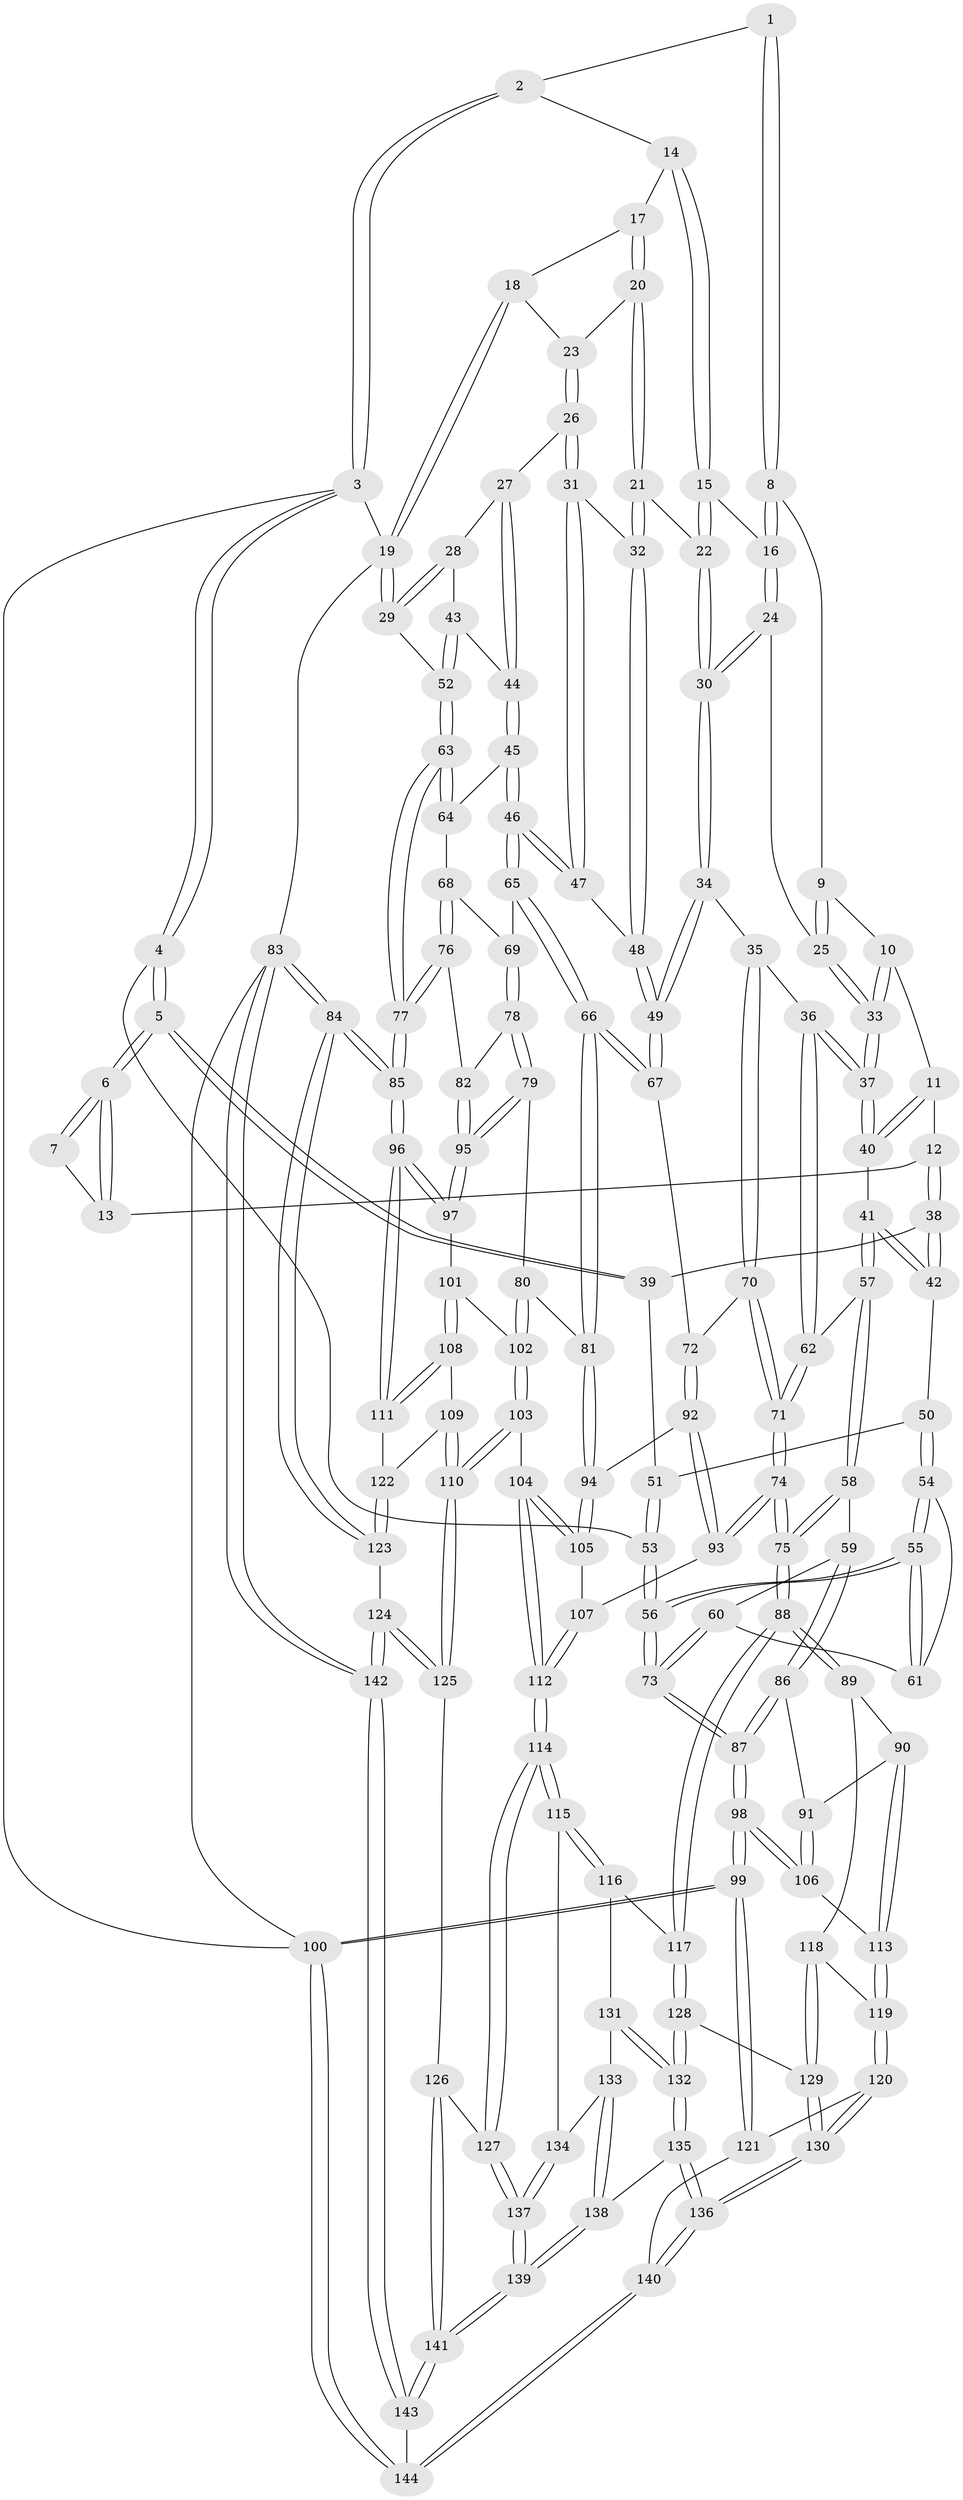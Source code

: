 // Generated by graph-tools (version 1.1) at 2025/38/03/09/25 02:38:51]
// undirected, 144 vertices, 357 edges
graph export_dot {
graph [start="1"]
  node [color=gray90,style=filled];
  1 [pos="+0.256901946957503+0"];
  2 [pos="+0.2754160180019897+0"];
  3 [pos="+0+0"];
  4 [pos="+0+0"];
  5 [pos="+0+0"];
  6 [pos="+0+0.0003747742571618251"];
  7 [pos="+0.1530748636717675+0.04084933551597371"];
  8 [pos="+0.2589110922314107+0"];
  9 [pos="+0.2511097733745223+0.05398985438225524"];
  10 [pos="+0.2083901598744367+0.150959379215819"];
  11 [pos="+0.19016634840522878+0.15838253294789692"];
  12 [pos="+0.1731955870072347+0.15718526420135812"];
  13 [pos="+0.15043734674429535+0.13692707473335003"];
  14 [pos="+0.557406572520417+0"];
  15 [pos="+0.4616257080166068+0.027464704313916982"];
  16 [pos="+0.40814506425459385+0.10652520141291649"];
  17 [pos="+0.5600721547338503+0"];
  18 [pos="+0.7334945079579093+0"];
  19 [pos="+1+0"];
  20 [pos="+0.5957460880554676+0.13576791159100926"];
  21 [pos="+0.5790397378554601+0.1900948057102868"];
  22 [pos="+0.5591578889674254+0.19772058697568662"];
  23 [pos="+0.7489352790825741+0.09389811442453722"];
  24 [pos="+0.4002599984862607+0.14347785543109762"];
  25 [pos="+0.3813768599339061+0.1552491698768455"];
  26 [pos="+0.7864555033396123+0.18296399634745028"];
  27 [pos="+0.8528279094439878+0.1748712394717972"];
  28 [pos="+0.9641018327163234+0.11014207465736542"];
  29 [pos="+1+0"];
  30 [pos="+0.525346924997954+0.2179815656945543"];
  31 [pos="+0.748637023846297+0.23938698548363171"];
  32 [pos="+0.6405167252597784+0.22229744898465464"];
  33 [pos="+0.3322448581350039+0.20744078433232072"];
  34 [pos="+0.4897580554638959+0.32883273475870195"];
  35 [pos="+0.4547395212086891+0.33855272261776553"];
  36 [pos="+0.34826785094774576+0.30973167132106366"];
  37 [pos="+0.33285525821675244+0.2739538274120589"];
  38 [pos="+0.1229807899820488+0.20462396959385856"];
  39 [pos="+0.0669309346067676+0.2348804260694447"];
  40 [pos="+0.20483848380210462+0.277100093902862"];
  41 [pos="+0.18384133009805875+0.3051280375280233"];
  42 [pos="+0.16168439909815316+0.2927850628466887"];
  43 [pos="+0.9475475731857425+0.2710978078287181"];
  44 [pos="+0.9260638705352895+0.30836751913103383"];
  45 [pos="+0.9272588497708496+0.3445511760676333"];
  46 [pos="+0.7833675103232806+0.36015970152194926"];
  47 [pos="+0.7611959474049464+0.32200668350668654"];
  48 [pos="+0.6119148785717806+0.35554352895700825"];
  49 [pos="+0.5665124169073612+0.39019443128014264"];
  50 [pos="+0.06875272246157915+0.2774091102118405"];
  51 [pos="+0.0665248370865669+0.27174633197688475"];
  52 [pos="+1+0.03397571687925885"];
  53 [pos="+0+0.3409338607936176"];
  54 [pos="+0.06700551963807615+0.31663314880449395"];
  55 [pos="+0+0.35570986365763824"];
  56 [pos="+0+0.3594136001244059"];
  57 [pos="+0.18356193059440096+0.39444882059801545"];
  58 [pos="+0.13974707043896967+0.4198754817104754"];
  59 [pos="+0.13274882995247458+0.42313965355394795"];
  60 [pos="+0.09376023657272221+0.38738885964945313"];
  61 [pos="+0.08373677634235363+0.373749143124569"];
  62 [pos="+0.2777470052128335+0.4056175964382787"];
  63 [pos="+1+0.3599051893732077"];
  64 [pos="+0.9291488716519619+0.34582327725209133"];
  65 [pos="+0.7793990798837214+0.37932915635526354"];
  66 [pos="+0.6670951207249619+0.489447597313095"];
  67 [pos="+0.5772843315217236+0.4258754431012465"];
  68 [pos="+0.9296922607638723+0.4521072205802271"];
  69 [pos="+0.8215493682553612+0.45322848236182167"];
  70 [pos="+0.4296319329074053+0.4186644742244142"];
  71 [pos="+0.35165030182560103+0.5498067818270471"];
  72 [pos="+0.5183135840344497+0.48999789622848894"];
  73 [pos="+0+0.4797780163649001"];
  74 [pos="+0.35942900751522544+0.6231334791510518"];
  75 [pos="+0.3560168975239323+0.6273145354366282"];
  76 [pos="+0.9402244696362454+0.4741595478694376"];
  77 [pos="+1+0.5324488020987479"];
  78 [pos="+0.8256318059087927+0.4843625683471663"];
  79 [pos="+0.7970500777225701+0.5519792342335053"];
  80 [pos="+0.7579266229247411+0.5660566300311806"];
  81 [pos="+0.6757726215536085+0.5403033391039589"];
  82 [pos="+0.9087389581782417+0.5177791513807481"];
  83 [pos="+1+1"];
  84 [pos="+1+0.9912554582159346"];
  85 [pos="+1+0.6833052110251459"];
  86 [pos="+0.11032146317733199+0.477021688676927"];
  87 [pos="+0+0.5081963223400774"];
  88 [pos="+0.3416214177816175+0.6468800119832091"];
  89 [pos="+0.24703567579410377+0.6472444135833078"];
  90 [pos="+0.21450795789249102+0.6315835959800375"];
  91 [pos="+0.13685462519298017+0.5828140821306694"];
  92 [pos="+0.5103957601236966+0.5032970606294366"];
  93 [pos="+0.3794878482402779+0.6188998372156457"];
  94 [pos="+0.6336834671204246+0.5998571214304218"];
  95 [pos="+0.9046556538632259+0.6041310293589013"];
  96 [pos="+0.9991925281415962+0.6720433345573472"];
  97 [pos="+0.9081502797160443+0.6100275746224579"];
  98 [pos="+0+0.6312733712772054"];
  99 [pos="+0+1"];
  100 [pos="+0+1"];
  101 [pos="+0.801908711111913+0.6680933702918641"];
  102 [pos="+0.7790751413978179+0.6620686329138936"];
  103 [pos="+0.6903415403886304+0.7276854806575138"];
  104 [pos="+0.6527175912286932+0.7180513498699277"];
  105 [pos="+0.6201113141038979+0.6302128108862572"];
  106 [pos="+0+0.6589023649464535"];
  107 [pos="+0.43929023321279215+0.6278611052258227"];
  108 [pos="+0.8169799701590336+0.6949309169871583"];
  109 [pos="+0.8264034474585583+0.7543078608142072"];
  110 [pos="+0.7677674847971181+0.8101567644743805"];
  111 [pos="+0.9545431027731754+0.7045899532681797"];
  112 [pos="+0.5973399584740245+0.7786699073387487"];
  113 [pos="+0.04532643118514875+0.7311952553205306"];
  114 [pos="+0.5607350523035962+0.8382675563685509"];
  115 [pos="+0.5327562602719959+0.8273256560857316"];
  116 [pos="+0.35841707313497767+0.6948429543483238"];
  117 [pos="+0.3489267263027819+0.6815067925124814"];
  118 [pos="+0.14723810571635693+0.7684531816330855"];
  119 [pos="+0.07728493265127095+0.7768340084246476"];
  120 [pos="+0.04410225273470125+0.8592475327416604"];
  121 [pos="+0.04371341897051082+0.8595744521146772"];
  122 [pos="+0.9086500897062609+0.7481679162484912"];
  123 [pos="+0.890739724361825+0.8640511210567453"];
  124 [pos="+0.8164534511251403+0.8907555060244653"];
  125 [pos="+0.7790639672043183+0.8745410843626898"];
  126 [pos="+0.7750099034849868+0.8769610860842864"];
  127 [pos="+0.5702718288103958+0.870430297920992"];
  128 [pos="+0.2747135351263886+0.8256667119305444"];
  129 [pos="+0.1867742417862559+0.85274226114312"];
  130 [pos="+0.17244086752142856+0.8837020750770331"];
  131 [pos="+0.38456670822847727+0.8428904338326227"];
  132 [pos="+0.2983976083290222+0.9031873709351725"];
  133 [pos="+0.404892570679485+0.8826706963953612"];
  134 [pos="+0.40669637333038255+0.8829332583454581"];
  135 [pos="+0.30164102329469117+0.96728413103047"];
  136 [pos="+0.21607894812109815+1"];
  137 [pos="+0.5503772355221768+1"];
  138 [pos="+0.3647444336990534+0.9375547667257232"];
  139 [pos="+0.5504654746970246+1"];
  140 [pos="+0.20683622129628326+1"];
  141 [pos="+0.5843040169050446+1"];
  142 [pos="+1+1"];
  143 [pos="+0.583687510437066+1"];
  144 [pos="+0.19548049635997303+1"];
  1 -- 2;
  1 -- 8;
  1 -- 8;
  2 -- 3;
  2 -- 3;
  2 -- 14;
  3 -- 4;
  3 -- 4;
  3 -- 19;
  3 -- 100;
  4 -- 5;
  4 -- 5;
  4 -- 53;
  5 -- 6;
  5 -- 6;
  5 -- 39;
  5 -- 39;
  6 -- 7;
  6 -- 7;
  6 -- 13;
  6 -- 13;
  7 -- 13;
  8 -- 9;
  8 -- 16;
  8 -- 16;
  9 -- 10;
  9 -- 25;
  9 -- 25;
  10 -- 11;
  10 -- 33;
  10 -- 33;
  11 -- 12;
  11 -- 40;
  11 -- 40;
  12 -- 13;
  12 -- 38;
  12 -- 38;
  14 -- 15;
  14 -- 15;
  14 -- 17;
  15 -- 16;
  15 -- 22;
  15 -- 22;
  16 -- 24;
  16 -- 24;
  17 -- 18;
  17 -- 20;
  17 -- 20;
  18 -- 19;
  18 -- 19;
  18 -- 23;
  19 -- 29;
  19 -- 29;
  19 -- 83;
  20 -- 21;
  20 -- 21;
  20 -- 23;
  21 -- 22;
  21 -- 32;
  21 -- 32;
  22 -- 30;
  22 -- 30;
  23 -- 26;
  23 -- 26;
  24 -- 25;
  24 -- 30;
  24 -- 30;
  25 -- 33;
  25 -- 33;
  26 -- 27;
  26 -- 31;
  26 -- 31;
  27 -- 28;
  27 -- 44;
  27 -- 44;
  28 -- 29;
  28 -- 29;
  28 -- 43;
  29 -- 52;
  30 -- 34;
  30 -- 34;
  31 -- 32;
  31 -- 47;
  31 -- 47;
  32 -- 48;
  32 -- 48;
  33 -- 37;
  33 -- 37;
  34 -- 35;
  34 -- 49;
  34 -- 49;
  35 -- 36;
  35 -- 70;
  35 -- 70;
  36 -- 37;
  36 -- 37;
  36 -- 62;
  36 -- 62;
  37 -- 40;
  37 -- 40;
  38 -- 39;
  38 -- 42;
  38 -- 42;
  39 -- 51;
  40 -- 41;
  41 -- 42;
  41 -- 42;
  41 -- 57;
  41 -- 57;
  42 -- 50;
  43 -- 44;
  43 -- 52;
  43 -- 52;
  44 -- 45;
  44 -- 45;
  45 -- 46;
  45 -- 46;
  45 -- 64;
  46 -- 47;
  46 -- 47;
  46 -- 65;
  46 -- 65;
  47 -- 48;
  48 -- 49;
  48 -- 49;
  49 -- 67;
  49 -- 67;
  50 -- 51;
  50 -- 54;
  50 -- 54;
  51 -- 53;
  51 -- 53;
  52 -- 63;
  52 -- 63;
  53 -- 56;
  53 -- 56;
  54 -- 55;
  54 -- 55;
  54 -- 61;
  55 -- 56;
  55 -- 56;
  55 -- 61;
  55 -- 61;
  56 -- 73;
  56 -- 73;
  57 -- 58;
  57 -- 58;
  57 -- 62;
  58 -- 59;
  58 -- 75;
  58 -- 75;
  59 -- 60;
  59 -- 86;
  59 -- 86;
  60 -- 61;
  60 -- 73;
  60 -- 73;
  62 -- 71;
  62 -- 71;
  63 -- 64;
  63 -- 64;
  63 -- 77;
  63 -- 77;
  64 -- 68;
  65 -- 66;
  65 -- 66;
  65 -- 69;
  66 -- 67;
  66 -- 67;
  66 -- 81;
  66 -- 81;
  67 -- 72;
  68 -- 69;
  68 -- 76;
  68 -- 76;
  69 -- 78;
  69 -- 78;
  70 -- 71;
  70 -- 71;
  70 -- 72;
  71 -- 74;
  71 -- 74;
  72 -- 92;
  72 -- 92;
  73 -- 87;
  73 -- 87;
  74 -- 75;
  74 -- 75;
  74 -- 93;
  74 -- 93;
  75 -- 88;
  75 -- 88;
  76 -- 77;
  76 -- 77;
  76 -- 82;
  77 -- 85;
  77 -- 85;
  78 -- 79;
  78 -- 79;
  78 -- 82;
  79 -- 80;
  79 -- 95;
  79 -- 95;
  80 -- 81;
  80 -- 102;
  80 -- 102;
  81 -- 94;
  81 -- 94;
  82 -- 95;
  82 -- 95;
  83 -- 84;
  83 -- 84;
  83 -- 142;
  83 -- 142;
  83 -- 100;
  84 -- 85;
  84 -- 85;
  84 -- 123;
  84 -- 123;
  85 -- 96;
  85 -- 96;
  86 -- 87;
  86 -- 87;
  86 -- 91;
  87 -- 98;
  87 -- 98;
  88 -- 89;
  88 -- 89;
  88 -- 117;
  88 -- 117;
  89 -- 90;
  89 -- 118;
  90 -- 91;
  90 -- 113;
  90 -- 113;
  91 -- 106;
  91 -- 106;
  92 -- 93;
  92 -- 93;
  92 -- 94;
  93 -- 107;
  94 -- 105;
  94 -- 105;
  95 -- 97;
  95 -- 97;
  96 -- 97;
  96 -- 97;
  96 -- 111;
  96 -- 111;
  97 -- 101;
  98 -- 99;
  98 -- 99;
  98 -- 106;
  98 -- 106;
  99 -- 100;
  99 -- 100;
  99 -- 121;
  99 -- 121;
  100 -- 144;
  100 -- 144;
  101 -- 102;
  101 -- 108;
  101 -- 108;
  102 -- 103;
  102 -- 103;
  103 -- 104;
  103 -- 110;
  103 -- 110;
  104 -- 105;
  104 -- 105;
  104 -- 112;
  104 -- 112;
  105 -- 107;
  106 -- 113;
  107 -- 112;
  107 -- 112;
  108 -- 109;
  108 -- 111;
  108 -- 111;
  109 -- 110;
  109 -- 110;
  109 -- 122;
  110 -- 125;
  110 -- 125;
  111 -- 122;
  112 -- 114;
  112 -- 114;
  113 -- 119;
  113 -- 119;
  114 -- 115;
  114 -- 115;
  114 -- 127;
  114 -- 127;
  115 -- 116;
  115 -- 116;
  115 -- 134;
  116 -- 117;
  116 -- 131;
  117 -- 128;
  117 -- 128;
  118 -- 119;
  118 -- 129;
  118 -- 129;
  119 -- 120;
  119 -- 120;
  120 -- 121;
  120 -- 130;
  120 -- 130;
  121 -- 140;
  122 -- 123;
  122 -- 123;
  123 -- 124;
  124 -- 125;
  124 -- 125;
  124 -- 142;
  124 -- 142;
  125 -- 126;
  126 -- 127;
  126 -- 141;
  126 -- 141;
  127 -- 137;
  127 -- 137;
  128 -- 129;
  128 -- 132;
  128 -- 132;
  129 -- 130;
  129 -- 130;
  130 -- 136;
  130 -- 136;
  131 -- 132;
  131 -- 132;
  131 -- 133;
  132 -- 135;
  132 -- 135;
  133 -- 134;
  133 -- 138;
  133 -- 138;
  134 -- 137;
  134 -- 137;
  135 -- 136;
  135 -- 136;
  135 -- 138;
  136 -- 140;
  136 -- 140;
  137 -- 139;
  137 -- 139;
  138 -- 139;
  138 -- 139;
  139 -- 141;
  139 -- 141;
  140 -- 144;
  140 -- 144;
  141 -- 143;
  141 -- 143;
  142 -- 143;
  142 -- 143;
  143 -- 144;
}
